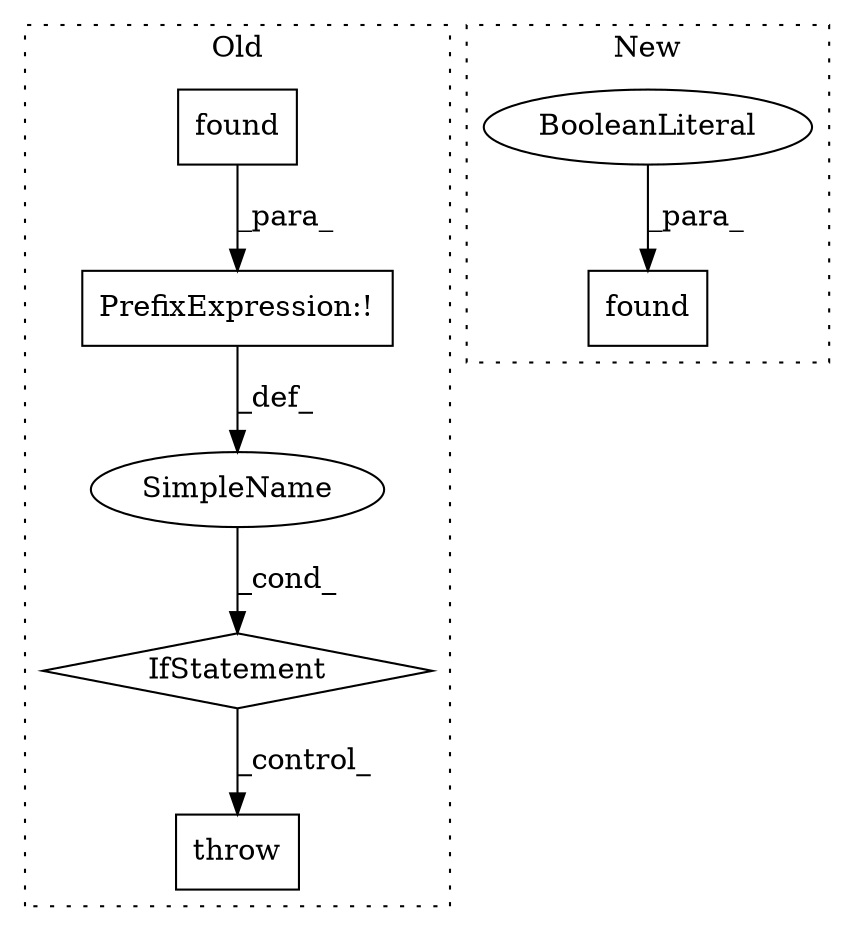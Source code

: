 digraph G {
subgraph cluster0 {
1 [label="found" a="32" s="861" l="7" shape="box"];
4 [label="IfStatement" a="25" s="851,868" l="4,2" shape="diamond"];
5 [label="SimpleName" a="42" s="" l="" shape="ellipse"];
6 [label="throw" a="53" s="878" l="6" shape="box"];
7 [label="PrefixExpression:!" a="38" s="855" l="1" shape="box"];
label = "Old";
style="dotted";
}
subgraph cluster1 {
2 [label="found" a="32" s="964,974" l="6,1" shape="box"];
3 [label="BooleanLiteral" a="9" s="970" l="4" shape="ellipse"];
label = "New";
style="dotted";
}
1 -> 7 [label="_para_"];
3 -> 2 [label="_para_"];
4 -> 6 [label="_control_"];
5 -> 4 [label="_cond_"];
7 -> 5 [label="_def_"];
}